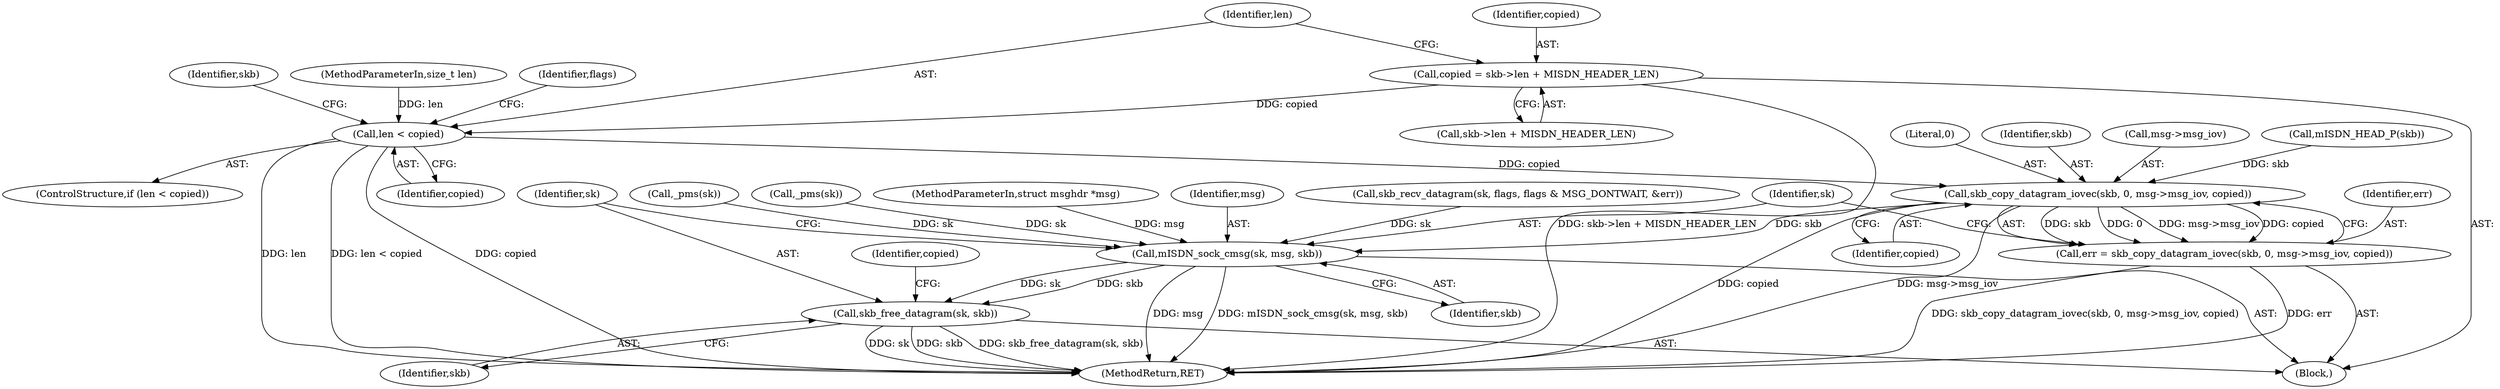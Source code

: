 digraph "0_linux_f3d3342602f8bcbf37d7c46641cb9bca7618eb1c_1@integer" {
"1000278" [label="(Call,copied = skb->len + MISDN_HEADER_LEN)"];
"1000286" [label="(Call,len < copied)"];
"1000318" [label="(Call,skb_copy_datagram_iovec(skb, 0, msg->msg_iov, copied))"];
"1000316" [label="(Call,err = skb_copy_datagram_iovec(skb, 0, msg->msg_iov, copied))"];
"1000325" [label="(Call,mISDN_sock_cmsg(sk, msg, skb))"];
"1000329" [label="(Call,skb_free_datagram(sk, skb))"];
"1000285" [label="(ControlStructure,if (len < copied))"];
"1000287" [label="(Identifier,len)"];
"1000332" [label="(Identifier,copied)"];
"1000324" [label="(Identifier,copied)"];
"1000328" [label="(Identifier,skb)"];
"1000331" [label="(Identifier,skb)"];
"1000327" [label="(Identifier,msg)"];
"1000311" [label="(Identifier,skb)"];
"1000326" [label="(Identifier,sk)"];
"1000139" [label="(Call,skb_recv_datagram(sk, flags, flags & MSG_DONTWAIT, &err))"];
"1000184" [label="(Call,_pms(sk))"];
"1000286" [label="(Call,len < copied)"];
"1000280" [label="(Call,skb->len + MISDN_HEADER_LEN)"];
"1000329" [label="(Call,skb_free_datagram(sk, skb))"];
"1000278" [label="(Call,copied = skb->len + MISDN_HEADER_LEN)"];
"1000104" [label="(MethodParameterIn,size_t len)"];
"1000288" [label="(Identifier,copied)"];
"1000319" [label="(Identifier,skb)"];
"1000106" [label="(Block,)"];
"1000261" [label="(Call,_pms(sk))"];
"1000316" [label="(Call,err = skb_copy_datagram_iovec(skb, 0, msg->msg_iov, copied))"];
"1000321" [label="(Call,msg->msg_iov)"];
"1000333" [label="(MethodReturn,RET)"];
"1000313" [label="(Call,mISDN_HEAD_P(skb))"];
"1000325" [label="(Call,mISDN_sock_cmsg(sk, msg, skb))"];
"1000320" [label="(Literal,0)"];
"1000317" [label="(Identifier,err)"];
"1000292" [label="(Identifier,flags)"];
"1000103" [label="(MethodParameterIn,struct msghdr *msg)"];
"1000330" [label="(Identifier,sk)"];
"1000279" [label="(Identifier,copied)"];
"1000318" [label="(Call,skb_copy_datagram_iovec(skb, 0, msg->msg_iov, copied))"];
"1000278" -> "1000106"  [label="AST: "];
"1000278" -> "1000280"  [label="CFG: "];
"1000279" -> "1000278"  [label="AST: "];
"1000280" -> "1000278"  [label="AST: "];
"1000287" -> "1000278"  [label="CFG: "];
"1000278" -> "1000333"  [label="DDG: skb->len + MISDN_HEADER_LEN"];
"1000278" -> "1000286"  [label="DDG: copied"];
"1000286" -> "1000285"  [label="AST: "];
"1000286" -> "1000288"  [label="CFG: "];
"1000287" -> "1000286"  [label="AST: "];
"1000288" -> "1000286"  [label="AST: "];
"1000292" -> "1000286"  [label="CFG: "];
"1000311" -> "1000286"  [label="CFG: "];
"1000286" -> "1000333"  [label="DDG: len < copied"];
"1000286" -> "1000333"  [label="DDG: len"];
"1000286" -> "1000333"  [label="DDG: copied"];
"1000104" -> "1000286"  [label="DDG: len"];
"1000286" -> "1000318"  [label="DDG: copied"];
"1000318" -> "1000316"  [label="AST: "];
"1000318" -> "1000324"  [label="CFG: "];
"1000319" -> "1000318"  [label="AST: "];
"1000320" -> "1000318"  [label="AST: "];
"1000321" -> "1000318"  [label="AST: "];
"1000324" -> "1000318"  [label="AST: "];
"1000316" -> "1000318"  [label="CFG: "];
"1000318" -> "1000333"  [label="DDG: copied"];
"1000318" -> "1000333"  [label="DDG: msg->msg_iov"];
"1000318" -> "1000316"  [label="DDG: skb"];
"1000318" -> "1000316"  [label="DDG: 0"];
"1000318" -> "1000316"  [label="DDG: msg->msg_iov"];
"1000318" -> "1000316"  [label="DDG: copied"];
"1000313" -> "1000318"  [label="DDG: skb"];
"1000318" -> "1000325"  [label="DDG: skb"];
"1000316" -> "1000106"  [label="AST: "];
"1000317" -> "1000316"  [label="AST: "];
"1000326" -> "1000316"  [label="CFG: "];
"1000316" -> "1000333"  [label="DDG: skb_copy_datagram_iovec(skb, 0, msg->msg_iov, copied)"];
"1000316" -> "1000333"  [label="DDG: err"];
"1000325" -> "1000106"  [label="AST: "];
"1000325" -> "1000328"  [label="CFG: "];
"1000326" -> "1000325"  [label="AST: "];
"1000327" -> "1000325"  [label="AST: "];
"1000328" -> "1000325"  [label="AST: "];
"1000330" -> "1000325"  [label="CFG: "];
"1000325" -> "1000333"  [label="DDG: mISDN_sock_cmsg(sk, msg, skb)"];
"1000325" -> "1000333"  [label="DDG: msg"];
"1000184" -> "1000325"  [label="DDG: sk"];
"1000139" -> "1000325"  [label="DDG: sk"];
"1000261" -> "1000325"  [label="DDG: sk"];
"1000103" -> "1000325"  [label="DDG: msg"];
"1000325" -> "1000329"  [label="DDG: sk"];
"1000325" -> "1000329"  [label="DDG: skb"];
"1000329" -> "1000106"  [label="AST: "];
"1000329" -> "1000331"  [label="CFG: "];
"1000330" -> "1000329"  [label="AST: "];
"1000331" -> "1000329"  [label="AST: "];
"1000332" -> "1000329"  [label="CFG: "];
"1000329" -> "1000333"  [label="DDG: skb"];
"1000329" -> "1000333"  [label="DDG: skb_free_datagram(sk, skb)"];
"1000329" -> "1000333"  [label="DDG: sk"];
}
